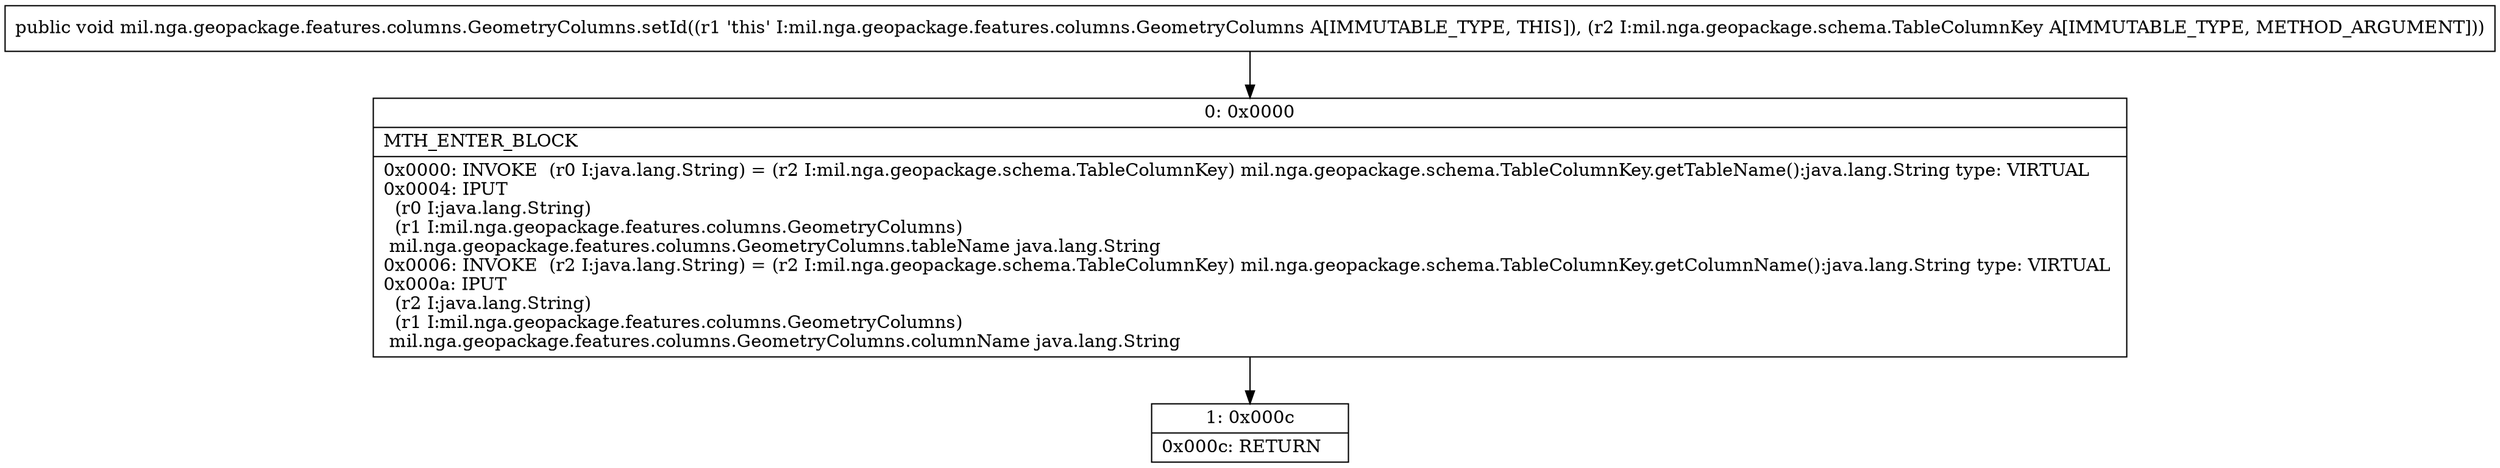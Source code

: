 digraph "CFG formil.nga.geopackage.features.columns.GeometryColumns.setId(Lmil\/nga\/geopackage\/schema\/TableColumnKey;)V" {
Node_0 [shape=record,label="{0\:\ 0x0000|MTH_ENTER_BLOCK\l|0x0000: INVOKE  (r0 I:java.lang.String) = (r2 I:mil.nga.geopackage.schema.TableColumnKey) mil.nga.geopackage.schema.TableColumnKey.getTableName():java.lang.String type: VIRTUAL \l0x0004: IPUT  \l  (r0 I:java.lang.String)\l  (r1 I:mil.nga.geopackage.features.columns.GeometryColumns)\l mil.nga.geopackage.features.columns.GeometryColumns.tableName java.lang.String \l0x0006: INVOKE  (r2 I:java.lang.String) = (r2 I:mil.nga.geopackage.schema.TableColumnKey) mil.nga.geopackage.schema.TableColumnKey.getColumnName():java.lang.String type: VIRTUAL \l0x000a: IPUT  \l  (r2 I:java.lang.String)\l  (r1 I:mil.nga.geopackage.features.columns.GeometryColumns)\l mil.nga.geopackage.features.columns.GeometryColumns.columnName java.lang.String \l}"];
Node_1 [shape=record,label="{1\:\ 0x000c|0x000c: RETURN   \l}"];
MethodNode[shape=record,label="{public void mil.nga.geopackage.features.columns.GeometryColumns.setId((r1 'this' I:mil.nga.geopackage.features.columns.GeometryColumns A[IMMUTABLE_TYPE, THIS]), (r2 I:mil.nga.geopackage.schema.TableColumnKey A[IMMUTABLE_TYPE, METHOD_ARGUMENT])) }"];
MethodNode -> Node_0;
Node_0 -> Node_1;
}

